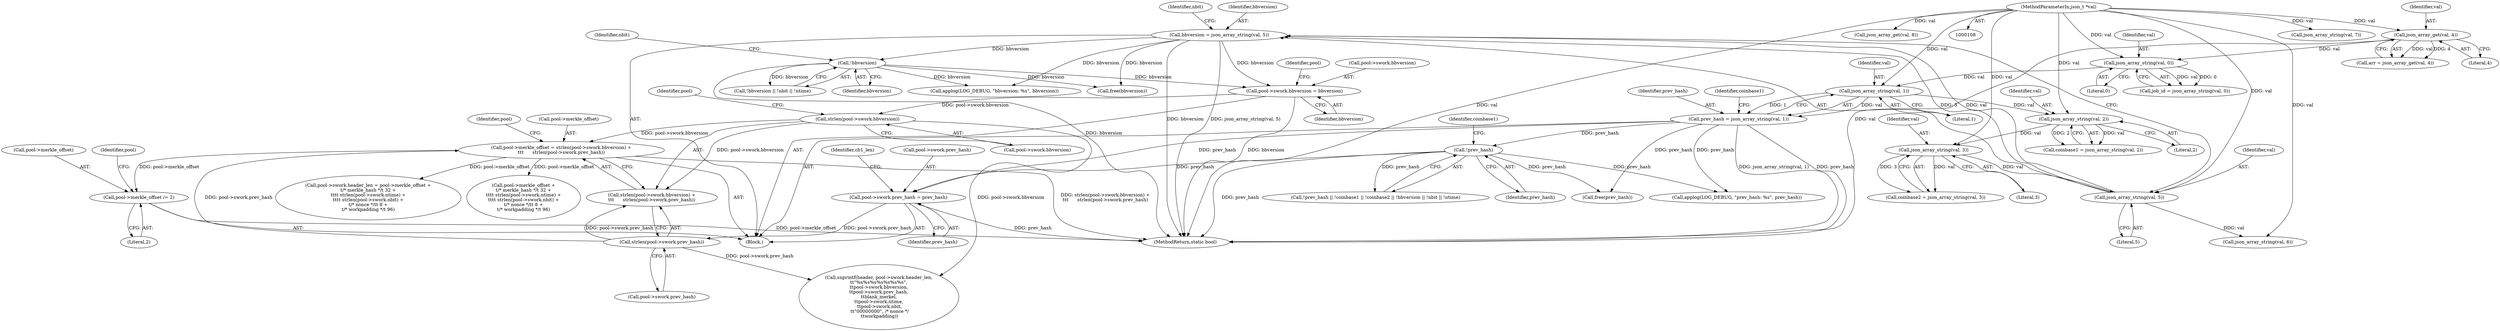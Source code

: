 digraph "0_sgminer_910c36089940e81fb85c65b8e63dcd2fac71470c@pointer" {
"1000516" [label="(Call,pool->merkle_offset /= 2)"];
"1000470" [label="(Call,pool->merkle_offset = strlen(pool->swork.bbversion) +\n\t\t\t      strlen(pool->swork.prev_hash))"];
"1000475" [label="(Call,strlen(pool->swork.bbversion))"];
"1000303" [label="(Call,pool->swork.bbversion = bbversion)"];
"1000205" [label="(Call,!bbversion)"];
"1000170" [label="(Call,bbversion = json_array_string(val, 5))"];
"1000172" [label="(Call,json_array_string(val, 5))"];
"1000167" [label="(Call,json_array_string(val, 3))"];
"1000162" [label="(Call,json_array_string(val, 2))"];
"1000157" [label="(Call,json_array_string(val, 1))"];
"1000152" [label="(Call,json_array_string(val, 0))"];
"1000135" [label="(Call,json_array_get(val, 4))"];
"1000110" [label="(MethodParameterIn,json_t *val)"];
"1000481" [label="(Call,strlen(pool->swork.prev_hash))"];
"1000284" [label="(Call,pool->swork.prev_hash = prev_hash)"];
"1000196" [label="(Call,!prev_hash)"];
"1000155" [label="(Call,prev_hash = json_array_string(val, 1))"];
"1000475" [label="(Call,strlen(pool->swork.bbversion))"];
"1000474" [label="(Call,strlen(pool->swork.bbversion) +\n\t\t\t      strlen(pool->swork.prev_hash))"];
"1000493" [label="(Call,pool->merkle_offset +\n\t/* merkle_hash */\t 32 +\n\t\t\t\t strlen(pool->swork.ntime) +\n\t\t\t\t strlen(pool->swork.nbit) +\n\t/* nonce */\t\t 8 +\n\t/* workpadding */\t 96)"];
"1000768" [label="(MethodReturn,static bool)"];
"1000162" [label="(Call,json_array_string(val, 2))"];
"1000155" [label="(Call,prev_hash = json_array_string(val, 1))"];
"1000490" [label="(Identifier,pool)"];
"1000553" [label="(Call,snprintf(header, pool->swork.header_len,\n\t\t\"%s%s%s%s%s%s%s\",\n\t\tpool->swork.bbversion,\n\t\tpool->swork.prev_hash,\n\t\tblank_merkel,\n\t\tpool->swork.ntime,\n \t\tpool->swork.nbit,\n \t\t\"00000000\", /* nonce */\n \t\tworkpadding))"];
"1000303" [label="(Call,pool->swork.bbversion = bbversion)"];
"1000172" [label="(Call,json_array_string(val, 5))"];
"1000481" [label="(Call,strlen(pool->swork.prev_hash))"];
"1000160" [label="(Call,coinbase1 = json_array_string(val, 2))"];
"1000182" [label="(Call,json_array_string(val, 7))"];
"1000484" [label="(Identifier,pool)"];
"1000482" [label="(Call,pool->swork.prev_hash)"];
"1000163" [label="(Identifier,val)"];
"1000304" [label="(Call,pool->swork.bbversion)"];
"1000209" [label="(Identifier,nbit)"];
"1000722" [label="(Call,applog(LOG_DEBUG, \"bbversion: %s\", bbversion))"];
"1000524" [label="(Identifier,pool)"];
"1000169" [label="(Literal,3)"];
"1000168" [label="(Identifier,val)"];
"1000206" [label="(Identifier,bbversion)"];
"1000470" [label="(Call,pool->merkle_offset = strlen(pool->swork.bbversion) +\n\t\t\t      strlen(pool->swork.prev_hash))"];
"1000204" [label="(Call,!bbversion || !nbit || !ntime)"];
"1000197" [label="(Identifier,prev_hash)"];
"1000154" [label="(Literal,0)"];
"1000153" [label="(Identifier,val)"];
"1000152" [label="(Call,json_array_string(val, 0))"];
"1000195" [label="(Call,!prev_hash || !coinbase1 || !coinbase2 || !bbversion || !nbit || !ntime)"];
"1000188" [label="(Call,json_array_get(val, 8))"];
"1000284" [label="(Call,pool->swork.prev_hash = prev_hash)"];
"1000170" [label="(Call,bbversion = json_array_string(val, 5))"];
"1000173" [label="(Identifier,val)"];
"1000135" [label="(Call,json_array_get(val, 4))"];
"1000136" [label="(Identifier,val)"];
"1000200" [label="(Identifier,coinbase1)"];
"1000176" [label="(Identifier,nbit)"];
"1000174" [label="(Literal,5)"];
"1000205" [label="(Call,!bbversion)"];
"1000517" [label="(Call,pool->merkle_offset)"];
"1000150" [label="(Call,job_id = json_array_string(val, 0))"];
"1000137" [label="(Literal,4)"];
"1000520" [label="(Literal,2)"];
"1000164" [label="(Literal,2)"];
"1000156" [label="(Identifier,prev_hash)"];
"1000161" [label="(Identifier,coinbase1)"];
"1000476" [label="(Call,pool->swork.bbversion)"];
"1000516" [label="(Call,pool->merkle_offset /= 2)"];
"1000710" [label="(Call,applog(LOG_DEBUG, \"prev_hash: %s\", prev_hash))"];
"1000167" [label="(Call,json_array_string(val, 3))"];
"1000292" [label="(Identifier,cb1_len)"];
"1000196" [label="(Call,!prev_hash)"];
"1000231" [label="(Call,free(bbversion))"];
"1000177" [label="(Call,json_array_string(val, 6))"];
"1000157" [label="(Call,json_array_string(val, 1))"];
"1000159" [label="(Literal,1)"];
"1000290" [label="(Identifier,prev_hash)"];
"1000219" [label="(Call,free(prev_hash))"];
"1000309" [label="(Identifier,bbversion)"];
"1000133" [label="(Call,arr = json_array_get(val, 4))"];
"1000285" [label="(Call,pool->swork.prev_hash)"];
"1000111" [label="(Block,)"];
"1000313" [label="(Identifier,pool)"];
"1000171" [label="(Identifier,bbversion)"];
"1000110" [label="(MethodParameterIn,json_t *val)"];
"1000165" [label="(Call,coinbase2 = json_array_string(val, 3))"];
"1000487" [label="(Call,pool->swork.header_len = pool->merkle_offset +\n\t/* merkle_hash */\t 32 +\n\t\t\t\t strlen(pool->swork.ntime) +\n\t\t\t\t strlen(pool->swork.nbit) +\n\t/* nonce */\t\t 8 +\n\t/* workpadding */\t 96)"];
"1000471" [label="(Call,pool->merkle_offset)"];
"1000158" [label="(Identifier,val)"];
"1000516" -> "1000111"  [label="AST: "];
"1000516" -> "1000520"  [label="CFG: "];
"1000517" -> "1000516"  [label="AST: "];
"1000520" -> "1000516"  [label="AST: "];
"1000524" -> "1000516"  [label="CFG: "];
"1000516" -> "1000768"  [label="DDG: pool->merkle_offset"];
"1000470" -> "1000516"  [label="DDG: pool->merkle_offset"];
"1000470" -> "1000111"  [label="AST: "];
"1000470" -> "1000474"  [label="CFG: "];
"1000471" -> "1000470"  [label="AST: "];
"1000474" -> "1000470"  [label="AST: "];
"1000490" -> "1000470"  [label="CFG: "];
"1000470" -> "1000768"  [label="DDG: strlen(pool->swork.bbversion) +\n\t\t\t      strlen(pool->swork.prev_hash)"];
"1000475" -> "1000470"  [label="DDG: pool->swork.bbversion"];
"1000481" -> "1000470"  [label="DDG: pool->swork.prev_hash"];
"1000470" -> "1000487"  [label="DDG: pool->merkle_offset"];
"1000470" -> "1000493"  [label="DDG: pool->merkle_offset"];
"1000475" -> "1000474"  [label="AST: "];
"1000475" -> "1000476"  [label="CFG: "];
"1000476" -> "1000475"  [label="AST: "];
"1000484" -> "1000475"  [label="CFG: "];
"1000475" -> "1000474"  [label="DDG: pool->swork.bbversion"];
"1000303" -> "1000475"  [label="DDG: pool->swork.bbversion"];
"1000475" -> "1000553"  [label="DDG: pool->swork.bbversion"];
"1000303" -> "1000111"  [label="AST: "];
"1000303" -> "1000309"  [label="CFG: "];
"1000304" -> "1000303"  [label="AST: "];
"1000309" -> "1000303"  [label="AST: "];
"1000313" -> "1000303"  [label="CFG: "];
"1000303" -> "1000768"  [label="DDG: bbversion"];
"1000205" -> "1000303"  [label="DDG: bbversion"];
"1000170" -> "1000303"  [label="DDG: bbversion"];
"1000205" -> "1000204"  [label="AST: "];
"1000205" -> "1000206"  [label="CFG: "];
"1000206" -> "1000205"  [label="AST: "];
"1000209" -> "1000205"  [label="CFG: "];
"1000204" -> "1000205"  [label="CFG: "];
"1000205" -> "1000768"  [label="DDG: bbversion"];
"1000205" -> "1000204"  [label="DDG: bbversion"];
"1000170" -> "1000205"  [label="DDG: bbversion"];
"1000205" -> "1000231"  [label="DDG: bbversion"];
"1000205" -> "1000722"  [label="DDG: bbversion"];
"1000170" -> "1000111"  [label="AST: "];
"1000170" -> "1000172"  [label="CFG: "];
"1000171" -> "1000170"  [label="AST: "];
"1000172" -> "1000170"  [label="AST: "];
"1000176" -> "1000170"  [label="CFG: "];
"1000170" -> "1000768"  [label="DDG: json_array_string(val, 5)"];
"1000170" -> "1000768"  [label="DDG: bbversion"];
"1000172" -> "1000170"  [label="DDG: val"];
"1000172" -> "1000170"  [label="DDG: 5"];
"1000170" -> "1000231"  [label="DDG: bbversion"];
"1000170" -> "1000722"  [label="DDG: bbversion"];
"1000172" -> "1000174"  [label="CFG: "];
"1000173" -> "1000172"  [label="AST: "];
"1000174" -> "1000172"  [label="AST: "];
"1000167" -> "1000172"  [label="DDG: val"];
"1000110" -> "1000172"  [label="DDG: val"];
"1000172" -> "1000177"  [label="DDG: val"];
"1000167" -> "1000165"  [label="AST: "];
"1000167" -> "1000169"  [label="CFG: "];
"1000168" -> "1000167"  [label="AST: "];
"1000169" -> "1000167"  [label="AST: "];
"1000165" -> "1000167"  [label="CFG: "];
"1000167" -> "1000165"  [label="DDG: val"];
"1000167" -> "1000165"  [label="DDG: 3"];
"1000162" -> "1000167"  [label="DDG: val"];
"1000110" -> "1000167"  [label="DDG: val"];
"1000162" -> "1000160"  [label="AST: "];
"1000162" -> "1000164"  [label="CFG: "];
"1000163" -> "1000162"  [label="AST: "];
"1000164" -> "1000162"  [label="AST: "];
"1000160" -> "1000162"  [label="CFG: "];
"1000162" -> "1000160"  [label="DDG: val"];
"1000162" -> "1000160"  [label="DDG: 2"];
"1000157" -> "1000162"  [label="DDG: val"];
"1000110" -> "1000162"  [label="DDG: val"];
"1000157" -> "1000155"  [label="AST: "];
"1000157" -> "1000159"  [label="CFG: "];
"1000158" -> "1000157"  [label="AST: "];
"1000159" -> "1000157"  [label="AST: "];
"1000155" -> "1000157"  [label="CFG: "];
"1000157" -> "1000155"  [label="DDG: val"];
"1000157" -> "1000155"  [label="DDG: 1"];
"1000152" -> "1000157"  [label="DDG: val"];
"1000110" -> "1000157"  [label="DDG: val"];
"1000152" -> "1000150"  [label="AST: "];
"1000152" -> "1000154"  [label="CFG: "];
"1000153" -> "1000152"  [label="AST: "];
"1000154" -> "1000152"  [label="AST: "];
"1000150" -> "1000152"  [label="CFG: "];
"1000152" -> "1000150"  [label="DDG: val"];
"1000152" -> "1000150"  [label="DDG: 0"];
"1000135" -> "1000152"  [label="DDG: val"];
"1000110" -> "1000152"  [label="DDG: val"];
"1000135" -> "1000133"  [label="AST: "];
"1000135" -> "1000137"  [label="CFG: "];
"1000136" -> "1000135"  [label="AST: "];
"1000137" -> "1000135"  [label="AST: "];
"1000133" -> "1000135"  [label="CFG: "];
"1000135" -> "1000768"  [label="DDG: val"];
"1000135" -> "1000133"  [label="DDG: val"];
"1000135" -> "1000133"  [label="DDG: 4"];
"1000110" -> "1000135"  [label="DDG: val"];
"1000110" -> "1000108"  [label="AST: "];
"1000110" -> "1000768"  [label="DDG: val"];
"1000110" -> "1000177"  [label="DDG: val"];
"1000110" -> "1000182"  [label="DDG: val"];
"1000110" -> "1000188"  [label="DDG: val"];
"1000481" -> "1000474"  [label="AST: "];
"1000481" -> "1000482"  [label="CFG: "];
"1000482" -> "1000481"  [label="AST: "];
"1000474" -> "1000481"  [label="CFG: "];
"1000481" -> "1000474"  [label="DDG: pool->swork.prev_hash"];
"1000284" -> "1000481"  [label="DDG: pool->swork.prev_hash"];
"1000481" -> "1000553"  [label="DDG: pool->swork.prev_hash"];
"1000284" -> "1000111"  [label="AST: "];
"1000284" -> "1000290"  [label="CFG: "];
"1000285" -> "1000284"  [label="AST: "];
"1000290" -> "1000284"  [label="AST: "];
"1000292" -> "1000284"  [label="CFG: "];
"1000284" -> "1000768"  [label="DDG: prev_hash"];
"1000196" -> "1000284"  [label="DDG: prev_hash"];
"1000155" -> "1000284"  [label="DDG: prev_hash"];
"1000196" -> "1000195"  [label="AST: "];
"1000196" -> "1000197"  [label="CFG: "];
"1000197" -> "1000196"  [label="AST: "];
"1000200" -> "1000196"  [label="CFG: "];
"1000195" -> "1000196"  [label="CFG: "];
"1000196" -> "1000768"  [label="DDG: prev_hash"];
"1000196" -> "1000195"  [label="DDG: prev_hash"];
"1000155" -> "1000196"  [label="DDG: prev_hash"];
"1000196" -> "1000219"  [label="DDG: prev_hash"];
"1000196" -> "1000710"  [label="DDG: prev_hash"];
"1000155" -> "1000111"  [label="AST: "];
"1000156" -> "1000155"  [label="AST: "];
"1000161" -> "1000155"  [label="CFG: "];
"1000155" -> "1000768"  [label="DDG: json_array_string(val, 1)"];
"1000155" -> "1000768"  [label="DDG: prev_hash"];
"1000155" -> "1000219"  [label="DDG: prev_hash"];
"1000155" -> "1000710"  [label="DDG: prev_hash"];
}
